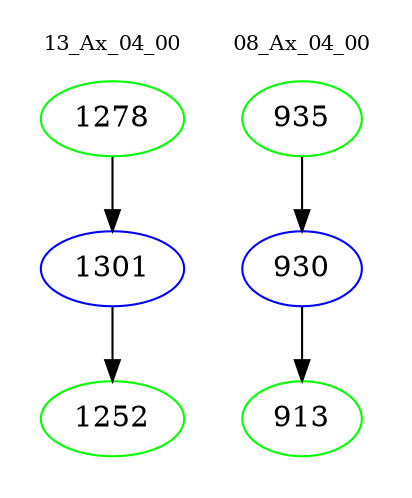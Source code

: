 digraph{
subgraph cluster_0 {
color = white
label = "13_Ax_04_00";
fontsize=10;
T0_1278 [label="1278", color="green"]
T0_1278 -> T0_1301 [color="black"]
T0_1301 [label="1301", color="blue"]
T0_1301 -> T0_1252 [color="black"]
T0_1252 [label="1252", color="green"]
}
subgraph cluster_1 {
color = white
label = "08_Ax_04_00";
fontsize=10;
T1_935 [label="935", color="green"]
T1_935 -> T1_930 [color="black"]
T1_930 [label="930", color="blue"]
T1_930 -> T1_913 [color="black"]
T1_913 [label="913", color="green"]
}
}
